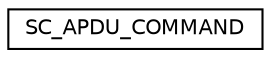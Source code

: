 digraph "Graphical Class Hierarchy"
{
  edge [fontname="Helvetica",fontsize="10",labelfontname="Helvetica",labelfontsize="10"];
  node [fontname="Helvetica",fontsize="10",shape=record];
  rankdir="LR";
  Node1 [label="SC_APDU_COMMAND",height=0.2,width=0.4,color="black", fillcolor="white", style="filled",URL="$struct_s_c___a_p_d_u___c_o_m_m_a_n_d.html"];
}
